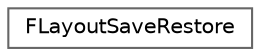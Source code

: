 digraph "Graphical Class Hierarchy"
{
 // INTERACTIVE_SVG=YES
 // LATEX_PDF_SIZE
  bgcolor="transparent";
  edge [fontname=Helvetica,fontsize=10,labelfontname=Helvetica,labelfontsize=10];
  node [fontname=Helvetica,fontsize=10,shape=box,height=0.2,width=0.4];
  rankdir="LR";
  Node0 [id="Node000000",label="FLayoutSaveRestore",height=0.2,width=0.4,color="grey40", fillcolor="white", style="filled",URL="$dc/d52/structFLayoutSaveRestore.html",tooltip=" "];
}
